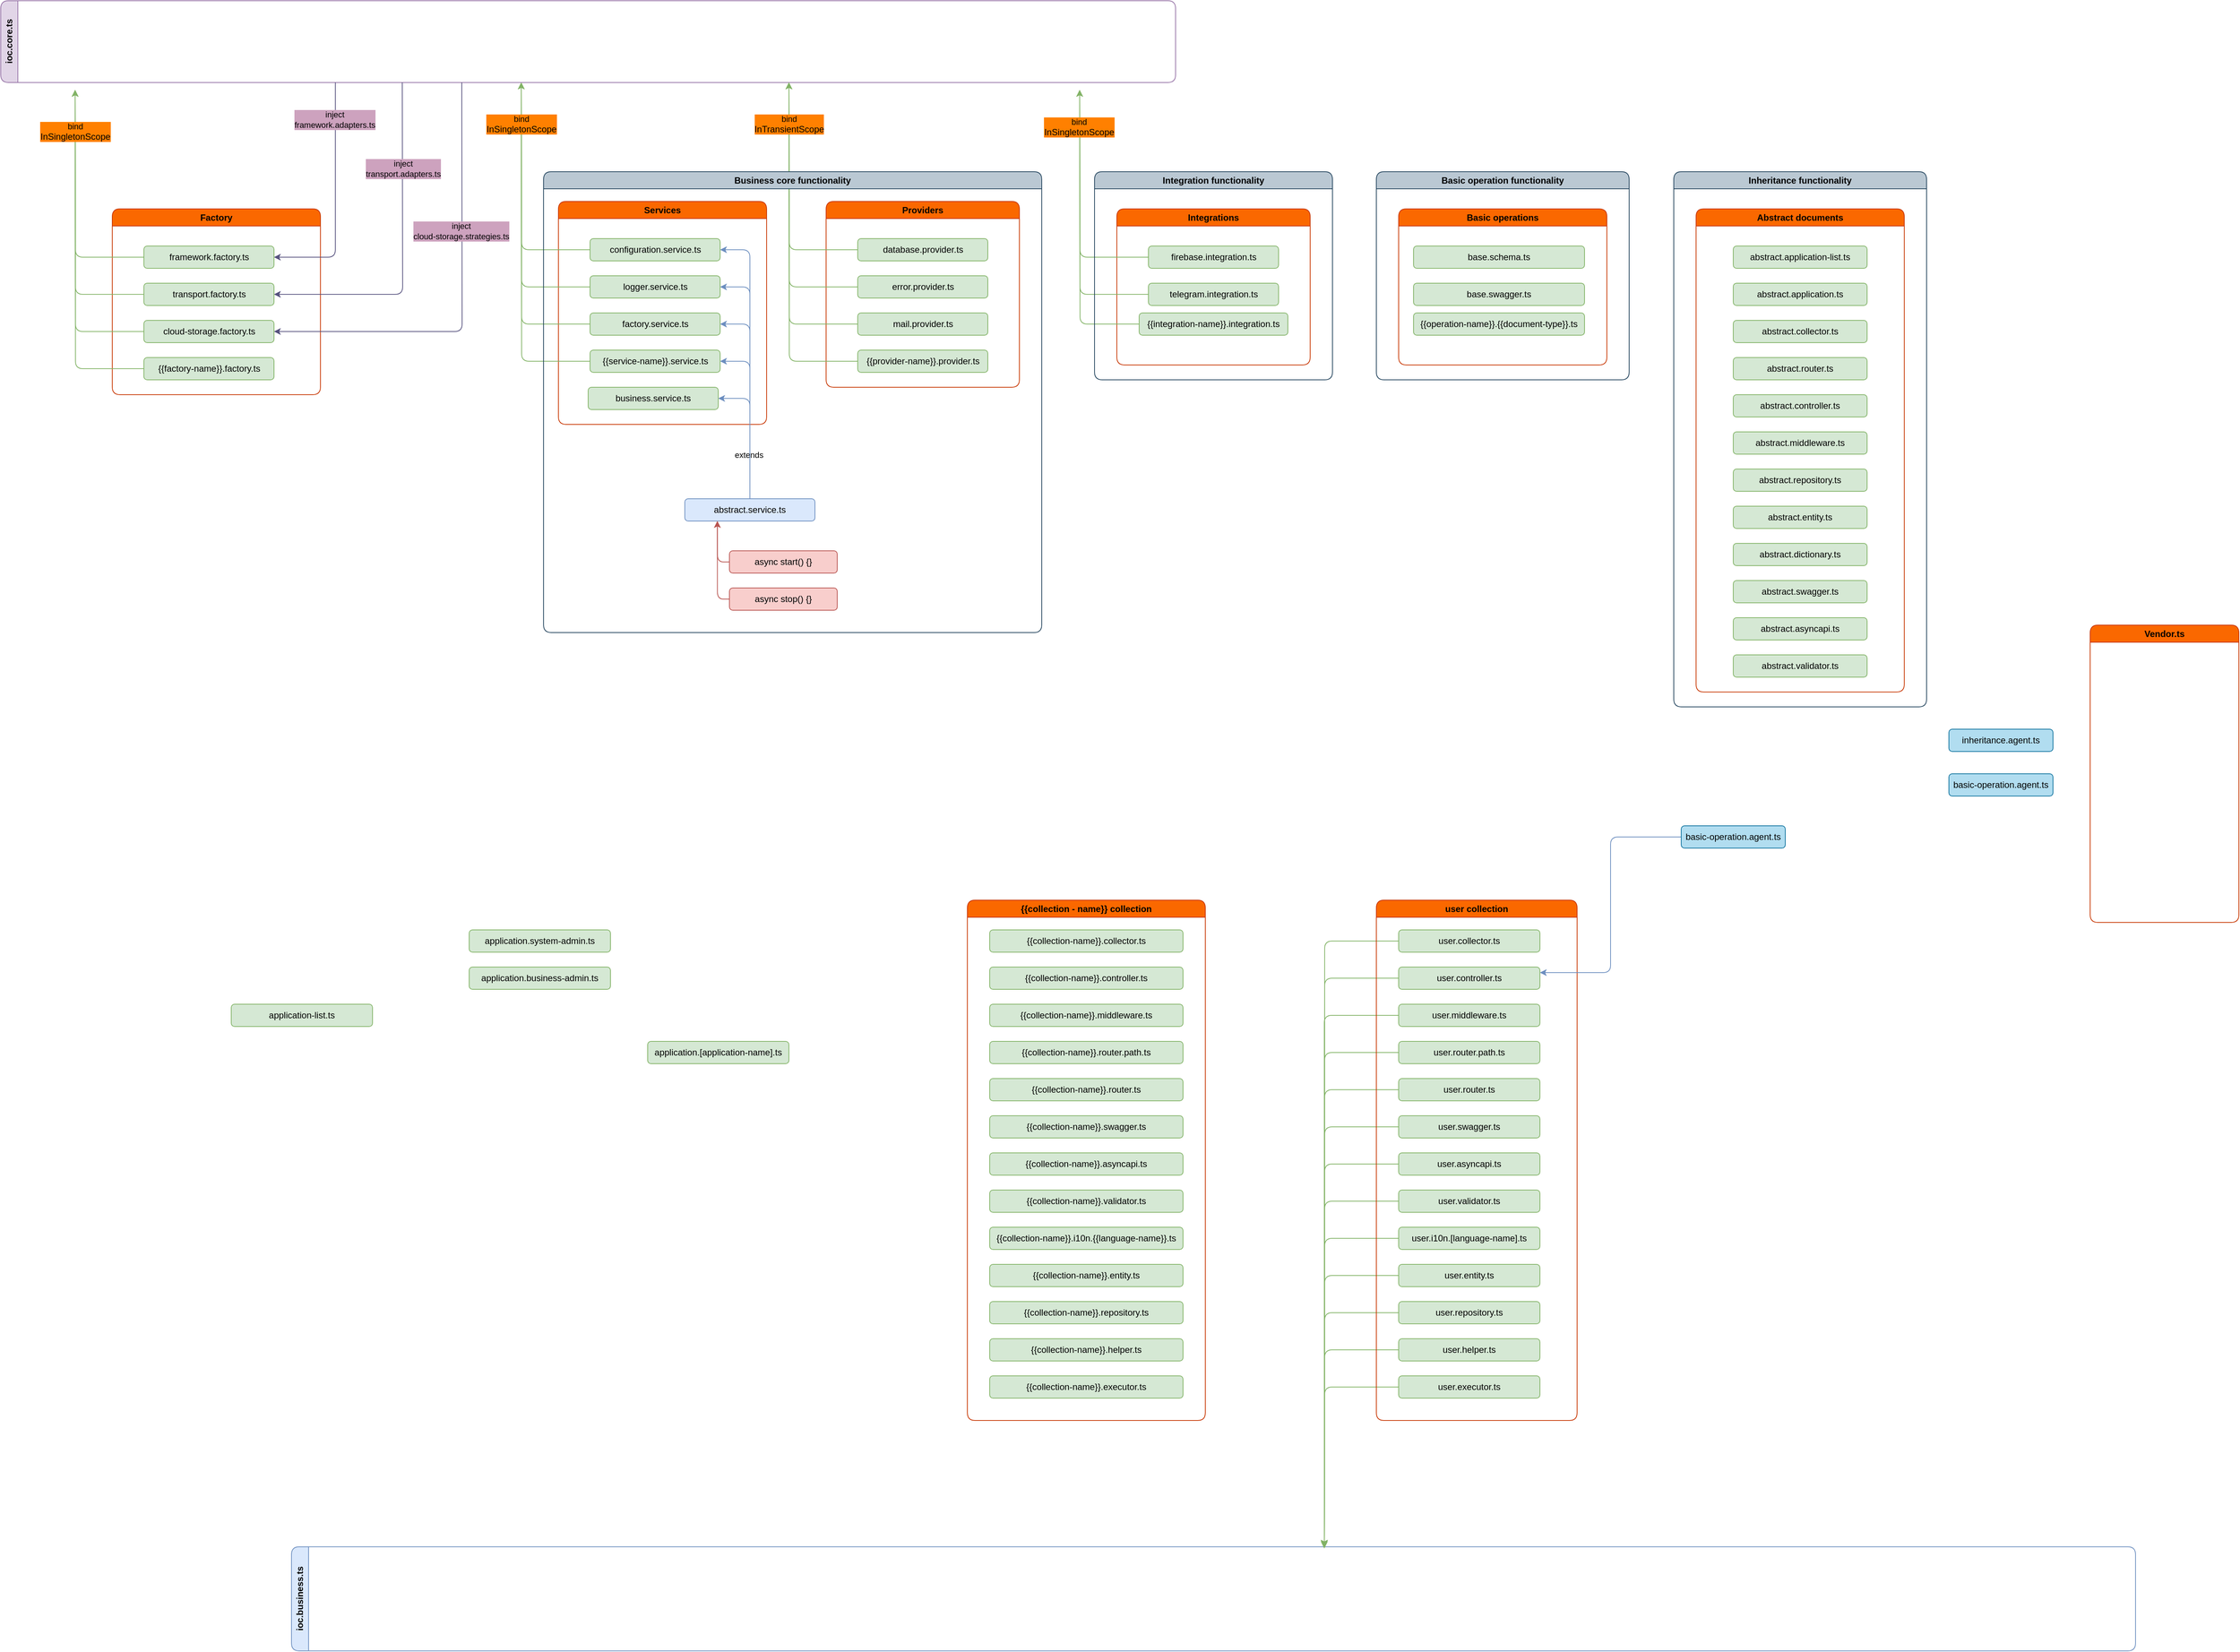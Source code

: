 <mxfile version="21.0.8" type="github">
  <diagram name="Страница 1" id="8kHske6-P818Sp0OKGlp">
    <mxGraphModel dx="2607" dy="1948" grid="1" gridSize="10" guides="1" tooltips="1" connect="1" arrows="1" fold="1" page="1" pageScale="1" pageWidth="827" pageHeight="1169" math="0" shadow="0">
      <root>
        <mxCell id="0" />
        <mxCell id="1" parent="0" />
        <mxCell id="Efi0UobxsxGmchOcxDqz-9" value="Services" style="swimlane;whiteSpace=wrap;html=1;fillColor=#fa6800;strokeColor=#C73500;fontColor=#000000;rounded=1;" parent="1" vertex="1">
          <mxGeometry x="250" y="60" width="280" height="300" as="geometry" />
        </mxCell>
        <mxCell id="Efi0UobxsxGmchOcxDqz-49" style="edgeStyle=orthogonalEdgeStyle;rounded=1;orthogonalLoop=1;jettySize=auto;html=1;fillColor=#d5e8d4;strokeColor=#82b366;" parent="Efi0UobxsxGmchOcxDqz-9" source="Efi0UobxsxGmchOcxDqz-10" edge="1">
          <mxGeometry relative="1" as="geometry">
            <mxPoint x="-50" y="-160" as="targetPoint" />
          </mxGeometry>
        </mxCell>
        <mxCell id="Efi0UobxsxGmchOcxDqz-10" value="logger.service.ts" style="rounded=1;whiteSpace=wrap;html=1;fillColor=#d5e8d4;strokeColor=#82b366;" parent="Efi0UobxsxGmchOcxDqz-9" vertex="1">
          <mxGeometry x="42.5" y="100" width="175" height="30" as="geometry" />
        </mxCell>
        <mxCell id="Efi0UobxsxGmchOcxDqz-45" style="edgeStyle=orthogonalEdgeStyle;rounded=1;orthogonalLoop=1;jettySize=auto;html=1;fillColor=#d5e8d4;strokeColor=#82b366;" parent="Efi0UobxsxGmchOcxDqz-9" source="Efi0UobxsxGmchOcxDqz-11" edge="1">
          <mxGeometry relative="1" as="geometry">
            <mxPoint x="-50" y="-160" as="targetPoint" />
          </mxGeometry>
        </mxCell>
        <mxCell id="Efi0UobxsxGmchOcxDqz-11" value="configuration.service.ts" style="rounded=1;whiteSpace=wrap;html=1;fillColor=#d5e8d4;strokeColor=#82b366;" parent="Efi0UobxsxGmchOcxDqz-9" vertex="1">
          <mxGeometry x="42.5" y="50" width="175" height="30" as="geometry" />
        </mxCell>
        <mxCell id="Efi0UobxsxGmchOcxDqz-50" style="edgeStyle=orthogonalEdgeStyle;rounded=1;orthogonalLoop=1;jettySize=auto;html=1;exitX=0;exitY=0.5;exitDx=0;exitDy=0;fillColor=#d5e8d4;strokeColor=#82b366;" parent="Efi0UobxsxGmchOcxDqz-9" source="Efi0UobxsxGmchOcxDqz-12" edge="1">
          <mxGeometry relative="1" as="geometry">
            <mxPoint x="-50" y="-160" as="targetPoint" />
          </mxGeometry>
        </mxCell>
        <mxCell id="Efi0UobxsxGmchOcxDqz-12" value="factory.service.ts" style="rounded=1;whiteSpace=wrap;html=1;fillColor=#d5e8d4;strokeColor=#82b366;" parent="Efi0UobxsxGmchOcxDqz-9" vertex="1">
          <mxGeometry x="42.5" y="150" width="175" height="30" as="geometry" />
        </mxCell>
        <mxCell id="Efi0UobxsxGmchOcxDqz-51" style="edgeStyle=orthogonalEdgeStyle;rounded=1;orthogonalLoop=1;jettySize=auto;html=1;fillColor=#d5e8d4;strokeColor=#82b366;" parent="Efi0UobxsxGmchOcxDqz-9" source="Efi0UobxsxGmchOcxDqz-13" edge="1">
          <mxGeometry relative="1" as="geometry">
            <mxPoint x="-50" y="-160" as="targetPoint" />
          </mxGeometry>
        </mxCell>
        <mxCell id="Efi0UobxsxGmchOcxDqz-52" value="&lt;span style=&quot;&quot;&gt;bind&lt;br style=&quot;border-color: var(--border-color); font-size: 12px;&quot;&gt;&lt;span style=&quot;font-size: 12px;&quot;&gt;InSingletonScope&lt;/span&gt;&lt;/span&gt;" style="edgeLabel;html=1;align=center;verticalAlign=middle;resizable=0;points=[];labelBackgroundColor=#FF8000;" parent="Efi0UobxsxGmchOcxDqz-51" vertex="1" connectable="0">
          <mxGeometry x="0.761" relative="1" as="geometry">
            <mxPoint as="offset" />
          </mxGeometry>
        </mxCell>
        <mxCell id="Efi0UobxsxGmchOcxDqz-13" value="{{service-name}}.service.ts" style="rounded=1;whiteSpace=wrap;html=1;fillColor=#d5e8d4;strokeColor=#82b366;" parent="Efi0UobxsxGmchOcxDqz-9" vertex="1">
          <mxGeometry x="42.5" y="200" width="175" height="30" as="geometry" />
        </mxCell>
        <mxCell id="Efi0UobxsxGmchOcxDqz-19" value="ioc.core.ts" style="swimlane;horizontal=0;whiteSpace=wrap;html=1;rounded=1;fillColor=#e1d5e7;strokeColor=#9673a6;" parent="1" vertex="1">
          <mxGeometry x="-500" y="-210" width="1580" height="110" as="geometry" />
        </mxCell>
        <mxCell id="Efi0UobxsxGmchOcxDqz-37" style="edgeStyle=orthogonalEdgeStyle;rounded=1;orthogonalLoop=1;jettySize=auto;html=1;entryX=1;entryY=0.5;entryDx=0;entryDy=0;fillColor=#dae8fc;strokeColor=#6c8ebf;" parent="1" source="Efi0UobxsxGmchOcxDqz-34" target="Efi0UobxsxGmchOcxDqz-10" edge="1">
          <mxGeometry relative="1" as="geometry" />
        </mxCell>
        <mxCell id="Efi0UobxsxGmchOcxDqz-38" style="edgeStyle=orthogonalEdgeStyle;rounded=1;orthogonalLoop=1;jettySize=auto;html=1;entryX=1;entryY=0.5;entryDx=0;entryDy=0;fillColor=#dae8fc;strokeColor=#6c8ebf;" parent="1" source="Efi0UobxsxGmchOcxDqz-34" target="Efi0UobxsxGmchOcxDqz-12" edge="1">
          <mxGeometry relative="1" as="geometry" />
        </mxCell>
        <mxCell id="Efi0UobxsxGmchOcxDqz-39" style="edgeStyle=orthogonalEdgeStyle;rounded=1;orthogonalLoop=1;jettySize=auto;html=1;entryX=1;entryY=0.5;entryDx=0;entryDy=0;fillColor=#dae8fc;strokeColor=#6c8ebf;" parent="1" source="Efi0UobxsxGmchOcxDqz-34" target="Efi0UobxsxGmchOcxDqz-13" edge="1">
          <mxGeometry relative="1" as="geometry" />
        </mxCell>
        <mxCell id="Efi0UobxsxGmchOcxDqz-35" style="edgeStyle=orthogonalEdgeStyle;rounded=1;orthogonalLoop=1;jettySize=auto;html=1;exitX=1;exitY=0.5;exitDx=0;exitDy=0;entryX=0.5;entryY=0;entryDx=0;entryDy=0;fillColor=#dae8fc;strokeColor=#6c8ebf;startArrow=classic;startFill=1;endArrow=none;endFill=0;" parent="1" source="Efi0UobxsxGmchOcxDqz-11" target="Efi0UobxsxGmchOcxDqz-34" edge="1">
          <mxGeometry relative="1" as="geometry" />
        </mxCell>
        <mxCell id="Efi0UobxsxGmchOcxDqz-36" value="extends" style="edgeLabel;html=1;align=center;verticalAlign=middle;resizable=0;points=[];" parent="Efi0UobxsxGmchOcxDqz-35" vertex="1" connectable="0">
          <mxGeometry x="0.685" y="-2" relative="1" as="geometry">
            <mxPoint as="offset" />
          </mxGeometry>
        </mxCell>
        <mxCell id="Efi0UobxsxGmchOcxDqz-53" value="Providers" style="swimlane;whiteSpace=wrap;html=1;fillColor=#fa6800;strokeColor=#C73500;fontColor=#000000;rounded=1;" parent="1" vertex="1">
          <mxGeometry x="610" y="60" width="260" height="250" as="geometry" />
        </mxCell>
        <mxCell id="Efi0UobxsxGmchOcxDqz-54" style="edgeStyle=orthogonalEdgeStyle;rounded=1;orthogonalLoop=1;jettySize=auto;html=1;fillColor=#d5e8d4;strokeColor=#82b366;" parent="Efi0UobxsxGmchOcxDqz-53" source="Efi0UobxsxGmchOcxDqz-55" edge="1">
          <mxGeometry relative="1" as="geometry">
            <mxPoint x="-50" y="-160" as="targetPoint" />
          </mxGeometry>
        </mxCell>
        <mxCell id="Efi0UobxsxGmchOcxDqz-55" value="error.provider.ts" style="rounded=1;whiteSpace=wrap;html=1;fillColor=#d5e8d4;strokeColor=#82b366;" parent="Efi0UobxsxGmchOcxDqz-53" vertex="1">
          <mxGeometry x="42.5" y="100" width="175" height="30" as="geometry" />
        </mxCell>
        <mxCell id="Efi0UobxsxGmchOcxDqz-56" style="edgeStyle=orthogonalEdgeStyle;rounded=1;orthogonalLoop=1;jettySize=auto;html=1;fillColor=#d5e8d4;strokeColor=#82b366;" parent="Efi0UobxsxGmchOcxDqz-53" source="Efi0UobxsxGmchOcxDqz-57" edge="1">
          <mxGeometry relative="1" as="geometry">
            <mxPoint x="-50" y="-160" as="targetPoint" />
          </mxGeometry>
        </mxCell>
        <mxCell id="Efi0UobxsxGmchOcxDqz-57" value="database.provider.ts" style="rounded=1;whiteSpace=wrap;html=1;fillColor=#d5e8d4;strokeColor=#82b366;" parent="Efi0UobxsxGmchOcxDqz-53" vertex="1">
          <mxGeometry x="42.5" y="50" width="175" height="30" as="geometry" />
        </mxCell>
        <mxCell id="Efi0UobxsxGmchOcxDqz-58" style="edgeStyle=orthogonalEdgeStyle;rounded=1;orthogonalLoop=1;jettySize=auto;html=1;exitX=0;exitY=0.5;exitDx=0;exitDy=0;fillColor=#d5e8d4;strokeColor=#82b366;" parent="Efi0UobxsxGmchOcxDqz-53" source="Efi0UobxsxGmchOcxDqz-59" edge="1">
          <mxGeometry relative="1" as="geometry">
            <mxPoint x="-50" y="-160" as="targetPoint" />
          </mxGeometry>
        </mxCell>
        <mxCell id="Efi0UobxsxGmchOcxDqz-59" value="mail.provider.ts" style="rounded=1;whiteSpace=wrap;html=1;fillColor=#d5e8d4;strokeColor=#82b366;" parent="Efi0UobxsxGmchOcxDqz-53" vertex="1">
          <mxGeometry x="42.5" y="150" width="175" height="30" as="geometry" />
        </mxCell>
        <mxCell id="Efi0UobxsxGmchOcxDqz-60" style="edgeStyle=orthogonalEdgeStyle;rounded=1;orthogonalLoop=1;jettySize=auto;html=1;fillColor=#d5e8d4;strokeColor=#82b366;" parent="Efi0UobxsxGmchOcxDqz-53" source="Efi0UobxsxGmchOcxDqz-62" edge="1">
          <mxGeometry relative="1" as="geometry">
            <mxPoint x="-50" y="-160" as="targetPoint" />
          </mxGeometry>
        </mxCell>
        <mxCell id="Efi0UobxsxGmchOcxDqz-61" value="&lt;span style=&quot;&quot;&gt;bind&lt;br style=&quot;border-color: var(--border-color); font-size: 12px;&quot;&gt;&lt;span style=&quot;font-size: 12px;&quot;&gt;InTransientScope&lt;/span&gt;&lt;/span&gt;" style="edgeLabel;html=1;align=center;verticalAlign=middle;resizable=0;points=[];labelBackgroundColor=#FF8000;" parent="Efi0UobxsxGmchOcxDqz-60" vertex="1" connectable="0">
          <mxGeometry x="0.761" relative="1" as="geometry">
            <mxPoint as="offset" />
          </mxGeometry>
        </mxCell>
        <mxCell id="Efi0UobxsxGmchOcxDqz-62" value="{{provider-name}}.provider.ts" style="rounded=1;whiteSpace=wrap;html=1;fillColor=#d5e8d4;strokeColor=#82b366;" parent="Efi0UobxsxGmchOcxDqz-53" vertex="1">
          <mxGeometry x="42.5" y="200" width="175" height="30" as="geometry" />
        </mxCell>
        <mxCell id="Efi0UobxsxGmchOcxDqz-64" value="Business core functionality" style="swimlane;whiteSpace=wrap;html=1;rounded=1;fillColor=#bac8d3;strokeColor=#23445d;" parent="1" vertex="1">
          <mxGeometry x="230" y="20" width="670" height="620" as="geometry" />
        </mxCell>
        <mxCell id="Cz07ttPGpkH40PUVAg1Z-3" style="edgeStyle=orthogonalEdgeStyle;rounded=1;orthogonalLoop=1;jettySize=auto;html=1;entryX=1;entryY=0.5;entryDx=0;entryDy=0;fillColor=#dae8fc;strokeColor=#6c8ebf;" edge="1" parent="Efi0UobxsxGmchOcxDqz-64" source="Efi0UobxsxGmchOcxDqz-34" target="Cz07ttPGpkH40PUVAg1Z-2">
          <mxGeometry relative="1" as="geometry" />
        </mxCell>
        <mxCell id="Efi0UobxsxGmchOcxDqz-34" value="abstract.service.ts" style="rounded=1;whiteSpace=wrap;html=1;fillColor=#dae8fc;strokeColor=#6c8ebf;" parent="Efi0UobxsxGmchOcxDqz-64" vertex="1">
          <mxGeometry x="190" y="440" width="175" height="30" as="geometry" />
        </mxCell>
        <mxCell id="Efi0UobxsxGmchOcxDqz-42" style="edgeStyle=orthogonalEdgeStyle;rounded=1;orthogonalLoop=1;jettySize=auto;html=1;exitX=0;exitY=0.5;exitDx=0;exitDy=0;entryX=0.25;entryY=1;entryDx=0;entryDy=0;fillColor=#f8cecc;strokeColor=#b85450;" parent="Efi0UobxsxGmchOcxDqz-64" source="Efi0UobxsxGmchOcxDqz-40" target="Efi0UobxsxGmchOcxDqz-34" edge="1">
          <mxGeometry relative="1" as="geometry">
            <Array as="points">
              <mxPoint x="234" y="525" />
            </Array>
          </mxGeometry>
        </mxCell>
        <mxCell id="Efi0UobxsxGmchOcxDqz-40" value="async start() {}" style="rounded=1;whiteSpace=wrap;html=1;fillColor=#f8cecc;strokeColor=#b85450;" parent="Efi0UobxsxGmchOcxDqz-64" vertex="1">
          <mxGeometry x="250" y="510" width="145" height="30" as="geometry" />
        </mxCell>
        <mxCell id="Efi0UobxsxGmchOcxDqz-43" value="async stop() {}" style="rounded=1;whiteSpace=wrap;html=1;fillColor=#f8cecc;strokeColor=#b85450;" parent="Efi0UobxsxGmchOcxDqz-64" vertex="1">
          <mxGeometry x="250" y="560" width="145" height="30" as="geometry" />
        </mxCell>
        <mxCell id="Efi0UobxsxGmchOcxDqz-44" style="edgeStyle=orthogonalEdgeStyle;rounded=1;orthogonalLoop=1;jettySize=auto;html=1;exitX=0;exitY=0.5;exitDx=0;exitDy=0;entryX=0.25;entryY=1;entryDx=0;entryDy=0;fillColor=#f8cecc;strokeColor=#b85450;" parent="Efi0UobxsxGmchOcxDqz-64" target="Efi0UobxsxGmchOcxDqz-34" edge="1">
          <mxGeometry relative="1" as="geometry">
            <mxPoint x="250" y="575" as="sourcePoint" />
            <mxPoint x="234" y="520" as="targetPoint" />
            <Array as="points">
              <mxPoint x="234" y="575" />
            </Array>
          </mxGeometry>
        </mxCell>
        <mxCell id="Cz07ttPGpkH40PUVAg1Z-2" value="business.service.ts" style="rounded=1;whiteSpace=wrap;html=1;fillColor=#d5e8d4;strokeColor=#82b366;" vertex="1" parent="Efi0UobxsxGmchOcxDqz-64">
          <mxGeometry x="60" y="290" width="175" height="30" as="geometry" />
        </mxCell>
        <mxCell id="Efi0UobxsxGmchOcxDqz-65" value="Integrations" style="swimlane;whiteSpace=wrap;html=1;fillColor=#fa6800;strokeColor=#C73500;fontColor=#000000;rounded=1;" parent="1" vertex="1">
          <mxGeometry x="1001" y="70" width="260" height="210" as="geometry" />
        </mxCell>
        <mxCell id="Efi0UobxsxGmchOcxDqz-66" style="edgeStyle=orthogonalEdgeStyle;rounded=1;orthogonalLoop=1;jettySize=auto;html=1;fillColor=#d5e8d4;strokeColor=#82b366;" parent="Efi0UobxsxGmchOcxDqz-65" source="Efi0UobxsxGmchOcxDqz-67" edge="1">
          <mxGeometry relative="1" as="geometry">
            <mxPoint x="-50" y="-160" as="targetPoint" />
          </mxGeometry>
        </mxCell>
        <mxCell id="Efi0UobxsxGmchOcxDqz-67" value="telegram.integration.ts" style="rounded=1;whiteSpace=wrap;html=1;fillColor=#d5e8d4;strokeColor=#82b366;" parent="Efi0UobxsxGmchOcxDqz-65" vertex="1">
          <mxGeometry x="42.5" y="100" width="175" height="30" as="geometry" />
        </mxCell>
        <mxCell id="Efi0UobxsxGmchOcxDqz-68" style="edgeStyle=orthogonalEdgeStyle;rounded=1;orthogonalLoop=1;jettySize=auto;html=1;fillColor=#d5e8d4;strokeColor=#82b366;" parent="Efi0UobxsxGmchOcxDqz-65" source="Efi0UobxsxGmchOcxDqz-69" edge="1">
          <mxGeometry relative="1" as="geometry">
            <mxPoint x="-50" y="-160" as="targetPoint" />
          </mxGeometry>
        </mxCell>
        <mxCell id="Efi0UobxsxGmchOcxDqz-69" value="firebase.integration.ts" style="rounded=1;whiteSpace=wrap;html=1;fillColor=#d5e8d4;strokeColor=#82b366;" parent="Efi0UobxsxGmchOcxDqz-65" vertex="1">
          <mxGeometry x="42.5" y="50" width="175" height="30" as="geometry" />
        </mxCell>
        <mxCell id="Efi0UobxsxGmchOcxDqz-70" style="edgeStyle=orthogonalEdgeStyle;rounded=1;orthogonalLoop=1;jettySize=auto;html=1;exitX=0;exitY=0.5;exitDx=0;exitDy=0;fillColor=#d5e8d4;strokeColor=#82b366;" parent="Efi0UobxsxGmchOcxDqz-65" source="Efi0UobxsxGmchOcxDqz-71" edge="1">
          <mxGeometry relative="1" as="geometry">
            <mxPoint x="-50" y="-160" as="targetPoint" />
          </mxGeometry>
        </mxCell>
        <mxCell id="Efi0UobxsxGmchOcxDqz-76" value="bind&lt;br style=&quot;border-color: var(--border-color); font-size: 12px;&quot;&gt;&lt;span style=&quot;border-color: var(--border-color); font-size: 12px;&quot;&gt;InSingletonScope&lt;/span&gt;" style="edgeLabel;html=1;align=center;verticalAlign=middle;resizable=0;points=[];labelBackgroundColor=#FF8000;" parent="Efi0UobxsxGmchOcxDqz-70" vertex="1" connectable="0">
          <mxGeometry x="0.737" y="1" relative="1" as="geometry">
            <mxPoint y="-2" as="offset" />
          </mxGeometry>
        </mxCell>
        <mxCell id="Efi0UobxsxGmchOcxDqz-75" value="Integration functionality" style="swimlane;whiteSpace=wrap;html=1;rounded=1;fillColor=#bac8d3;strokeColor=#23445d;" parent="1" vertex="1">
          <mxGeometry x="971" y="20" width="320" height="280" as="geometry" />
        </mxCell>
        <mxCell id="Efi0UobxsxGmchOcxDqz-71" value="{{integration-name}}.integration.ts" style="rounded=1;whiteSpace=wrap;html=1;fillColor=#d5e8d4;strokeColor=#82b366;" parent="Efi0UobxsxGmchOcxDqz-75" vertex="1">
          <mxGeometry x="60" y="190" width="200" height="30" as="geometry" />
        </mxCell>
        <mxCell id="Efi0UobxsxGmchOcxDqz-86" value="Basic operations" style="swimlane;whiteSpace=wrap;html=1;fillColor=#fa6800;strokeColor=#C73500;fontColor=#000000;rounded=1;" parent="1" vertex="1">
          <mxGeometry x="1380" y="70" width="280" height="210" as="geometry" />
        </mxCell>
        <mxCell id="Efi0UobxsxGmchOcxDqz-93" value="Basic operation functionality" style="swimlane;whiteSpace=wrap;html=1;rounded=1;fillColor=#bac8d3;strokeColor=#23445d;" parent="1" vertex="1">
          <mxGeometry x="1350" y="20" width="340" height="280" as="geometry" />
        </mxCell>
        <mxCell id="Efi0UobxsxGmchOcxDqz-94" value="{{operation-name}}.{{document-type}}.ts" style="rounded=1;whiteSpace=wrap;html=1;fillColor=#d5e8d4;strokeColor=#82b366;" parent="Efi0UobxsxGmchOcxDqz-93" vertex="1">
          <mxGeometry x="50" y="190" width="230" height="30" as="geometry" />
        </mxCell>
        <mxCell id="Efi0UobxsxGmchOcxDqz-88" value="base.swagger.ts" style="rounded=1;whiteSpace=wrap;html=1;fillColor=#d5e8d4;strokeColor=#82b366;" parent="Efi0UobxsxGmchOcxDqz-93" vertex="1">
          <mxGeometry x="50" y="150" width="230" height="30" as="geometry" />
        </mxCell>
        <mxCell id="Efi0UobxsxGmchOcxDqz-90" value="base.schema.ts" style="rounded=1;whiteSpace=wrap;html=1;fillColor=#d5e8d4;strokeColor=#82b366;" parent="Efi0UobxsxGmchOcxDqz-93" vertex="1">
          <mxGeometry x="50" y="100" width="230" height="30" as="geometry" />
        </mxCell>
        <mxCell id="Efi0UobxsxGmchOcxDqz-95" value="Inheritance functionality" style="swimlane;whiteSpace=wrap;html=1;rounded=1;fillColor=#bac8d3;strokeColor=#23445d;" parent="1" vertex="1">
          <mxGeometry x="1750" y="20" width="340" height="720" as="geometry" />
        </mxCell>
        <mxCell id="Efi0UobxsxGmchOcxDqz-99" value="Abstract documents" style="swimlane;whiteSpace=wrap;html=1;fillColor=#fa6800;strokeColor=#C73500;fontColor=#000000;rounded=1;" parent="Efi0UobxsxGmchOcxDqz-95" vertex="1">
          <mxGeometry x="30" y="50" width="280" height="650" as="geometry" />
        </mxCell>
        <mxCell id="Efi0UobxsxGmchOcxDqz-98" value="abstract.application-list.ts" style="rounded=1;whiteSpace=wrap;html=1;fillColor=#d5e8d4;strokeColor=#82b366;" parent="Efi0UobxsxGmchOcxDqz-99" vertex="1">
          <mxGeometry x="50" y="50" width="180" height="30" as="geometry" />
        </mxCell>
        <mxCell id="Efi0UobxsxGmchOcxDqz-100" value="abstract.application.ts" style="rounded=1;whiteSpace=wrap;html=1;fillColor=#d5e8d4;strokeColor=#82b366;" parent="Efi0UobxsxGmchOcxDqz-99" vertex="1">
          <mxGeometry x="50" y="100" width="180" height="30" as="geometry" />
        </mxCell>
        <mxCell id="Efi0UobxsxGmchOcxDqz-101" value="abstract.collector.ts" style="rounded=1;whiteSpace=wrap;html=1;fillColor=#d5e8d4;strokeColor=#82b366;" parent="Efi0UobxsxGmchOcxDqz-99" vertex="1">
          <mxGeometry x="50" y="150" width="180" height="30" as="geometry" />
        </mxCell>
        <mxCell id="Efi0UobxsxGmchOcxDqz-102" value="abstract.router.ts" style="rounded=1;whiteSpace=wrap;html=1;fillColor=#d5e8d4;strokeColor=#82b366;" parent="Efi0UobxsxGmchOcxDqz-99" vertex="1">
          <mxGeometry x="50" y="200" width="180" height="30" as="geometry" />
        </mxCell>
        <mxCell id="Efi0UobxsxGmchOcxDqz-103" value="abstract.controller.ts" style="rounded=1;whiteSpace=wrap;html=1;fillColor=#d5e8d4;strokeColor=#82b366;" parent="Efi0UobxsxGmchOcxDqz-99" vertex="1">
          <mxGeometry x="50" y="250" width="180" height="30" as="geometry" />
        </mxCell>
        <mxCell id="Efi0UobxsxGmchOcxDqz-104" value="abstract.middleware.ts" style="rounded=1;whiteSpace=wrap;html=1;fillColor=#d5e8d4;strokeColor=#82b366;" parent="Efi0UobxsxGmchOcxDqz-99" vertex="1">
          <mxGeometry x="50" y="300" width="180" height="30" as="geometry" />
        </mxCell>
        <mxCell id="Efi0UobxsxGmchOcxDqz-105" value="abstract.repository.ts" style="rounded=1;whiteSpace=wrap;html=1;fillColor=#d5e8d4;strokeColor=#82b366;" parent="Efi0UobxsxGmchOcxDqz-99" vertex="1">
          <mxGeometry x="50" y="350" width="180" height="30" as="geometry" />
        </mxCell>
        <mxCell id="Efi0UobxsxGmchOcxDqz-106" value="abstract.entity.ts" style="rounded=1;whiteSpace=wrap;html=1;fillColor=#d5e8d4;strokeColor=#82b366;" parent="Efi0UobxsxGmchOcxDqz-99" vertex="1">
          <mxGeometry x="50" y="400" width="180" height="30" as="geometry" />
        </mxCell>
        <mxCell id="Efi0UobxsxGmchOcxDqz-107" value="abstract.dictionary.ts" style="rounded=1;whiteSpace=wrap;html=1;fillColor=#d5e8d4;strokeColor=#82b366;" parent="1" vertex="1">
          <mxGeometry x="1830" y="520" width="180" height="30" as="geometry" />
        </mxCell>
        <mxCell id="Efi0UobxsxGmchOcxDqz-108" value="abstract.swagger.ts" style="rounded=1;whiteSpace=wrap;html=1;fillColor=#d5e8d4;strokeColor=#82b366;" parent="1" vertex="1">
          <mxGeometry x="1830" y="570" width="180" height="30" as="geometry" />
        </mxCell>
        <mxCell id="Efi0UobxsxGmchOcxDqz-109" value="abstract.asyncapi.ts" style="rounded=1;whiteSpace=wrap;html=1;fillColor=#d5e8d4;strokeColor=#82b366;" parent="1" vertex="1">
          <mxGeometry x="1830" y="620" width="180" height="30" as="geometry" />
        </mxCell>
        <mxCell id="Efi0UobxsxGmchOcxDqz-110" value="abstract.validator.ts" style="rounded=1;whiteSpace=wrap;html=1;fillColor=#d5e8d4;strokeColor=#82b366;" parent="1" vertex="1">
          <mxGeometry x="1830" y="670" width="180" height="30" as="geometry" />
        </mxCell>
        <mxCell id="Efi0UobxsxGmchOcxDqz-111" value="inheritance.agent.ts" style="rounded=1;whiteSpace=wrap;html=1;fillColor=#b1ddf0;strokeColor=#10739e;" parent="1" vertex="1">
          <mxGeometry x="2120" y="770" width="140" height="30" as="geometry" />
        </mxCell>
        <mxCell id="Efi0UobxsxGmchOcxDqz-112" value="basic-operation.agent.ts" style="rounded=1;whiteSpace=wrap;html=1;fillColor=#b1ddf0;strokeColor=#10739e;" parent="1" vertex="1">
          <mxGeometry x="2120" y="830" width="140" height="30" as="geometry" />
        </mxCell>
        <mxCell id="Efi0UobxsxGmchOcxDqz-114" value="Vendor.ts" style="swimlane;whiteSpace=wrap;html=1;rounded=1;fillColor=#fa6800;fontColor=#000000;strokeColor=#C73500;" parent="1" vertex="1">
          <mxGeometry x="2310" y="630" width="200" height="400" as="geometry" />
        </mxCell>
        <mxCell id="Efi0UobxsxGmchOcxDqz-115" value="Factory" style="swimlane;whiteSpace=wrap;html=1;fillColor=#fa6800;strokeColor=#C73500;fontColor=#000000;rounded=1;" parent="1" vertex="1">
          <mxGeometry x="-350" y="70" width="280" height="250" as="geometry" />
        </mxCell>
        <mxCell id="Efi0UobxsxGmchOcxDqz-116" style="edgeStyle=orthogonalEdgeStyle;rounded=1;orthogonalLoop=1;jettySize=auto;html=1;fillColor=#d5e8d4;strokeColor=#82b366;" parent="Efi0UobxsxGmchOcxDqz-115" source="Efi0UobxsxGmchOcxDqz-117" edge="1">
          <mxGeometry relative="1" as="geometry">
            <mxPoint x="-50" y="-160" as="targetPoint" />
          </mxGeometry>
        </mxCell>
        <mxCell id="Efi0UobxsxGmchOcxDqz-128" style="edgeStyle=orthogonalEdgeStyle;rounded=1;orthogonalLoop=1;jettySize=auto;html=1;startArrow=classic;startFill=1;endArrow=none;endFill=0;fillColor=#d0cee2;strokeColor=#56517e;" parent="Efi0UobxsxGmchOcxDqz-115" source="Efi0UobxsxGmchOcxDqz-117" edge="1">
          <mxGeometry relative="1" as="geometry">
            <mxPoint x="390" y="-170" as="targetPoint" />
          </mxGeometry>
        </mxCell>
        <mxCell id="Efi0UobxsxGmchOcxDqz-131" value="inject&lt;br&gt;transport.adapters.ts" style="edgeLabel;html=1;align=center;verticalAlign=middle;resizable=0;points=[];labelBackgroundColor=#CDA2BE;" parent="Efi0UobxsxGmchOcxDqz-128" vertex="1" connectable="0">
          <mxGeometry x="0.493" y="-1" relative="1" as="geometry">
            <mxPoint as="offset" />
          </mxGeometry>
        </mxCell>
        <mxCell id="Efi0UobxsxGmchOcxDqz-117" value="transport.factory.ts" style="rounded=1;whiteSpace=wrap;html=1;fillColor=#d5e8d4;strokeColor=#82b366;" parent="Efi0UobxsxGmchOcxDqz-115" vertex="1">
          <mxGeometry x="42.5" y="100" width="175" height="30" as="geometry" />
        </mxCell>
        <mxCell id="Efi0UobxsxGmchOcxDqz-118" style="edgeStyle=orthogonalEdgeStyle;rounded=1;orthogonalLoop=1;jettySize=auto;html=1;fillColor=#d5e8d4;strokeColor=#82b366;" parent="Efi0UobxsxGmchOcxDqz-115" source="Efi0UobxsxGmchOcxDqz-119" edge="1">
          <mxGeometry relative="1" as="geometry">
            <mxPoint x="-50" y="-160" as="targetPoint" />
          </mxGeometry>
        </mxCell>
        <mxCell id="Efi0UobxsxGmchOcxDqz-125" style="edgeStyle=orthogonalEdgeStyle;rounded=1;orthogonalLoop=1;jettySize=auto;html=1;strokeColor=#56517e;startArrow=classic;startFill=1;endArrow=none;endFill=0;fillColor=#d0cee2;" parent="Efi0UobxsxGmchOcxDqz-115" source="Efi0UobxsxGmchOcxDqz-119" edge="1">
          <mxGeometry relative="1" as="geometry">
            <mxPoint x="300" y="-170" as="targetPoint" />
            <Array as="points">
              <mxPoint x="300" y="65" />
              <mxPoint x="300" y="-170" />
            </Array>
          </mxGeometry>
        </mxCell>
        <mxCell id="Efi0UobxsxGmchOcxDqz-127" value="inject&lt;br&gt;framework.adapters.ts" style="edgeLabel;html=1;align=center;verticalAlign=middle;resizable=0;points=[];labelBackgroundColor=#CDA2BE;" parent="Efi0UobxsxGmchOcxDqz-125" vertex="1" connectable="0">
          <mxGeometry x="0.686" y="1" relative="1" as="geometry">
            <mxPoint as="offset" />
          </mxGeometry>
        </mxCell>
        <mxCell id="Efi0UobxsxGmchOcxDqz-119" value="framework.factory.ts" style="rounded=1;whiteSpace=wrap;html=1;fillColor=#d5e8d4;strokeColor=#82b366;" parent="Efi0UobxsxGmchOcxDqz-115" vertex="1">
          <mxGeometry x="42.5" y="50" width="175" height="30" as="geometry" />
        </mxCell>
        <mxCell id="Efi0UobxsxGmchOcxDqz-120" style="edgeStyle=orthogonalEdgeStyle;rounded=1;orthogonalLoop=1;jettySize=auto;html=1;exitX=0;exitY=0.5;exitDx=0;exitDy=0;fillColor=#d5e8d4;strokeColor=#82b366;" parent="Efi0UobxsxGmchOcxDqz-115" source="Efi0UobxsxGmchOcxDqz-121" edge="1">
          <mxGeometry relative="1" as="geometry">
            <mxPoint x="-50" y="-160" as="targetPoint" />
          </mxGeometry>
        </mxCell>
        <mxCell id="Efi0UobxsxGmchOcxDqz-132" style="edgeStyle=orthogonalEdgeStyle;rounded=1;orthogonalLoop=1;jettySize=auto;html=1;endArrow=none;endFill=0;startArrow=classic;startFill=1;fillColor=#d0cee2;strokeColor=#56517e;" parent="Efi0UobxsxGmchOcxDqz-115" source="Efi0UobxsxGmchOcxDqz-121" edge="1">
          <mxGeometry relative="1" as="geometry">
            <mxPoint x="470" y="-170" as="targetPoint" />
          </mxGeometry>
        </mxCell>
        <mxCell id="Efi0UobxsxGmchOcxDqz-133" value="inject&lt;br&gt;cloud-storage.strategies.ts" style="edgeLabel;html=1;align=center;verticalAlign=middle;resizable=0;points=[];labelBackgroundColor=#CDA2BE;" parent="Efi0UobxsxGmchOcxDqz-132" vertex="1" connectable="0">
          <mxGeometry x="0.322" y="2" relative="1" as="geometry">
            <mxPoint as="offset" />
          </mxGeometry>
        </mxCell>
        <mxCell id="Efi0UobxsxGmchOcxDqz-121" value="cloud-storage.factory.ts" style="rounded=1;whiteSpace=wrap;html=1;fillColor=#d5e8d4;strokeColor=#82b366;" parent="Efi0UobxsxGmchOcxDqz-115" vertex="1">
          <mxGeometry x="42.5" y="150" width="175" height="30" as="geometry" />
        </mxCell>
        <mxCell id="Efi0UobxsxGmchOcxDqz-122" style="edgeStyle=orthogonalEdgeStyle;rounded=1;orthogonalLoop=1;jettySize=auto;html=1;fillColor=#d5e8d4;strokeColor=#82b366;" parent="Efi0UobxsxGmchOcxDqz-115" source="Efi0UobxsxGmchOcxDqz-124" edge="1">
          <mxGeometry relative="1" as="geometry">
            <mxPoint x="-50" y="-160" as="targetPoint" />
          </mxGeometry>
        </mxCell>
        <mxCell id="Efi0UobxsxGmchOcxDqz-123" value="&lt;span style=&quot;&quot;&gt;bind&lt;br style=&quot;border-color: var(--border-color); font-size: 12px;&quot;&gt;&lt;span style=&quot;font-size: 12px;&quot;&gt;InSingletonScope&lt;/span&gt;&lt;/span&gt;" style="edgeLabel;html=1;align=center;verticalAlign=middle;resizable=0;points=[];labelBackgroundColor=#FF8000;" parent="Efi0UobxsxGmchOcxDqz-122" vertex="1" connectable="0">
          <mxGeometry x="0.761" relative="1" as="geometry">
            <mxPoint as="offset" />
          </mxGeometry>
        </mxCell>
        <mxCell id="Efi0UobxsxGmchOcxDqz-124" value="{{factory-name}}.factory.ts" style="rounded=1;whiteSpace=wrap;html=1;fillColor=#d5e8d4;strokeColor=#82b366;" parent="Efi0UobxsxGmchOcxDqz-115" vertex="1">
          <mxGeometry x="42.5" y="200" width="175" height="30" as="geometry" />
        </mxCell>
        <mxCell id="Cz07ttPGpkH40PUVAg1Z-4" value="ioc.business.ts" style="swimlane;horizontal=0;whiteSpace=wrap;html=1;fillColor=#dae8fc;strokeColor=#6c8ebf;rounded=1;" vertex="1" parent="1">
          <mxGeometry x="-109" y="1870" width="2480" height="140" as="geometry" />
        </mxCell>
        <mxCell id="Cz07ttPGpkH40PUVAg1Z-5" value="application-list.ts" style="rounded=1;whiteSpace=wrap;html=1;fillColor=#d5e8d4;strokeColor=#82b366;" vertex="1" parent="1">
          <mxGeometry x="-190" y="1140" width="190" height="30" as="geometry" />
        </mxCell>
        <mxCell id="Cz07ttPGpkH40PUVAg1Z-6" value="application.system-admin.ts" style="rounded=1;whiteSpace=wrap;html=1;fillColor=#d5e8d4;strokeColor=#82b366;" vertex="1" parent="1">
          <mxGeometry x="130" y="1040" width="190" height="30" as="geometry" />
        </mxCell>
        <mxCell id="Cz07ttPGpkH40PUVAg1Z-7" value="application.business-admin.ts" style="rounded=1;whiteSpace=wrap;html=1;fillColor=#d5e8d4;strokeColor=#82b366;" vertex="1" parent="1">
          <mxGeometry x="130" y="1090" width="190" height="30" as="geometry" />
        </mxCell>
        <mxCell id="Cz07ttPGpkH40PUVAg1Z-8" value="application.[application-name].ts" style="rounded=1;whiteSpace=wrap;html=1;fillColor=#d5e8d4;strokeColor=#82b366;" vertex="1" parent="1">
          <mxGeometry x="370" y="1190" width="190" height="30" as="geometry" />
        </mxCell>
        <mxCell id="Cz07ttPGpkH40PUVAg1Z-43" style="edgeStyle=orthogonalEdgeStyle;rounded=1;orthogonalLoop=1;jettySize=auto;html=1;fillColor=#d5e8d4;strokeColor=#82b366;" edge="1" parent="1" source="Cz07ttPGpkH40PUVAg1Z-11">
          <mxGeometry relative="1" as="geometry">
            <mxPoint x="1280" y="1870" as="targetPoint" />
          </mxGeometry>
        </mxCell>
        <mxCell id="Cz07ttPGpkH40PUVAg1Z-11" value="user.collector.ts" style="rounded=1;whiteSpace=wrap;html=1;fillColor=#d5e8d4;strokeColor=#82b366;" vertex="1" parent="1">
          <mxGeometry x="1380" y="1040" width="190" height="30" as="geometry" />
        </mxCell>
        <mxCell id="Cz07ttPGpkH40PUVAg1Z-44" style="edgeStyle=orthogonalEdgeStyle;rounded=1;orthogonalLoop=1;jettySize=auto;html=1;fillColor=#d5e8d4;strokeColor=#82b366;" edge="1" parent="1" source="Cz07ttPGpkH40PUVAg1Z-14">
          <mxGeometry relative="1" as="geometry">
            <mxPoint x="1280" y="1870" as="targetPoint" />
          </mxGeometry>
        </mxCell>
        <mxCell id="Cz07ttPGpkH40PUVAg1Z-14" value="user.controller.ts" style="rounded=1;whiteSpace=wrap;html=1;fillColor=#d5e8d4;strokeColor=#82b366;" vertex="1" parent="1">
          <mxGeometry x="1380" y="1090" width="190" height="30" as="geometry" />
        </mxCell>
        <mxCell id="Cz07ttPGpkH40PUVAg1Z-45" style="edgeStyle=orthogonalEdgeStyle;rounded=1;orthogonalLoop=1;jettySize=auto;html=1;fillColor=#d5e8d4;strokeColor=#82b366;" edge="1" parent="1" source="Cz07ttPGpkH40PUVAg1Z-15">
          <mxGeometry relative="1" as="geometry">
            <mxPoint x="1280" y="1870" as="targetPoint" />
            <Array as="points">
              <mxPoint x="1280" y="1155" />
            </Array>
          </mxGeometry>
        </mxCell>
        <mxCell id="Cz07ttPGpkH40PUVAg1Z-15" value="user.middleware.ts" style="rounded=1;whiteSpace=wrap;html=1;fillColor=#d5e8d4;strokeColor=#82b366;" vertex="1" parent="1">
          <mxGeometry x="1380" y="1140" width="190" height="30" as="geometry" />
        </mxCell>
        <mxCell id="Cz07ttPGpkH40PUVAg1Z-47" style="edgeStyle=orthogonalEdgeStyle;rounded=1;orthogonalLoop=1;jettySize=auto;html=1;fillColor=#d5e8d4;strokeColor=#82b366;" edge="1" parent="1" source="Cz07ttPGpkH40PUVAg1Z-16">
          <mxGeometry relative="1" as="geometry">
            <mxPoint x="1280" y="1871.111" as="targetPoint" />
          </mxGeometry>
        </mxCell>
        <mxCell id="Cz07ttPGpkH40PUVAg1Z-16" value="user.router.path.ts" style="rounded=1;whiteSpace=wrap;html=1;fillColor=#d5e8d4;strokeColor=#82b366;" vertex="1" parent="1">
          <mxGeometry x="1380" y="1190" width="190" height="30" as="geometry" />
        </mxCell>
        <mxCell id="Cz07ttPGpkH40PUVAg1Z-48" style="edgeStyle=orthogonalEdgeStyle;rounded=1;orthogonalLoop=1;jettySize=auto;html=1;fillColor=#d5e8d4;strokeColor=#82b366;" edge="1" parent="1" source="Cz07ttPGpkH40PUVAg1Z-17">
          <mxGeometry relative="1" as="geometry">
            <mxPoint x="1280" y="1870" as="targetPoint" />
          </mxGeometry>
        </mxCell>
        <mxCell id="Cz07ttPGpkH40PUVAg1Z-17" value="user.router.ts" style="rounded=1;whiteSpace=wrap;html=1;fillColor=#d5e8d4;strokeColor=#82b366;" vertex="1" parent="1">
          <mxGeometry x="1380" y="1240" width="190" height="30" as="geometry" />
        </mxCell>
        <mxCell id="Cz07ttPGpkH40PUVAg1Z-49" style="edgeStyle=orthogonalEdgeStyle;rounded=1;orthogonalLoop=1;jettySize=auto;html=1;fillColor=#d5e8d4;strokeColor=#82b366;" edge="1" parent="1" source="Cz07ttPGpkH40PUVAg1Z-18">
          <mxGeometry relative="1" as="geometry">
            <mxPoint x="1280" y="1872.222" as="targetPoint" />
          </mxGeometry>
        </mxCell>
        <mxCell id="Cz07ttPGpkH40PUVAg1Z-18" value="user.swagger.ts" style="rounded=1;whiteSpace=wrap;html=1;fillColor=#d5e8d4;strokeColor=#82b366;" vertex="1" parent="1">
          <mxGeometry x="1380" y="1290" width="190" height="30" as="geometry" />
        </mxCell>
        <mxCell id="Cz07ttPGpkH40PUVAg1Z-50" style="edgeStyle=orthogonalEdgeStyle;rounded=1;orthogonalLoop=1;jettySize=auto;html=1;fillColor=#d5e8d4;strokeColor=#82b366;" edge="1" parent="1" source="Cz07ttPGpkH40PUVAg1Z-19">
          <mxGeometry relative="1" as="geometry">
            <mxPoint x="1280" y="1871.111" as="targetPoint" />
          </mxGeometry>
        </mxCell>
        <mxCell id="Cz07ttPGpkH40PUVAg1Z-19" value="user.asyncapi.ts" style="rounded=1;whiteSpace=wrap;html=1;fillColor=#d5e8d4;strokeColor=#82b366;" vertex="1" parent="1">
          <mxGeometry x="1380" y="1340" width="190" height="30" as="geometry" />
        </mxCell>
        <mxCell id="Cz07ttPGpkH40PUVAg1Z-51" style="edgeStyle=orthogonalEdgeStyle;rounded=1;orthogonalLoop=1;jettySize=auto;html=1;fillColor=#d5e8d4;strokeColor=#82b366;" edge="1" parent="1" source="Cz07ttPGpkH40PUVAg1Z-20">
          <mxGeometry relative="1" as="geometry">
            <mxPoint x="1280" y="1870" as="targetPoint" />
          </mxGeometry>
        </mxCell>
        <mxCell id="Cz07ttPGpkH40PUVAg1Z-20" value="user.validator.ts" style="rounded=1;whiteSpace=wrap;html=1;fillColor=#d5e8d4;strokeColor=#82b366;" vertex="1" parent="1">
          <mxGeometry x="1380" y="1390" width="190" height="30" as="geometry" />
        </mxCell>
        <mxCell id="Cz07ttPGpkH40PUVAg1Z-52" style="edgeStyle=orthogonalEdgeStyle;rounded=1;orthogonalLoop=1;jettySize=auto;html=1;fillColor=#d5e8d4;strokeColor=#82b366;" edge="1" parent="1" source="Cz07ttPGpkH40PUVAg1Z-21">
          <mxGeometry relative="1" as="geometry">
            <mxPoint x="1280" y="1870" as="targetPoint" />
          </mxGeometry>
        </mxCell>
        <mxCell id="Cz07ttPGpkH40PUVAg1Z-21" value="user.i10n.[language-name].ts" style="rounded=1;whiteSpace=wrap;html=1;fillColor=#d5e8d4;strokeColor=#82b366;" vertex="1" parent="1">
          <mxGeometry x="1380" y="1440" width="190" height="30" as="geometry" />
        </mxCell>
        <mxCell id="Cz07ttPGpkH40PUVAg1Z-54" style="edgeStyle=orthogonalEdgeStyle;rounded=1;orthogonalLoop=1;jettySize=auto;html=1;fillColor=#d5e8d4;strokeColor=#82b366;" edge="1" parent="1" source="Cz07ttPGpkH40PUVAg1Z-22">
          <mxGeometry relative="1" as="geometry">
            <mxPoint x="1280" y="1870" as="targetPoint" />
          </mxGeometry>
        </mxCell>
        <mxCell id="Cz07ttPGpkH40PUVAg1Z-22" value="user.entity.ts" style="rounded=1;whiteSpace=wrap;html=1;fillColor=#d5e8d4;strokeColor=#82b366;" vertex="1" parent="1">
          <mxGeometry x="1380" y="1490" width="190" height="30" as="geometry" />
        </mxCell>
        <mxCell id="Cz07ttPGpkH40PUVAg1Z-55" style="edgeStyle=orthogonalEdgeStyle;rounded=1;orthogonalLoop=1;jettySize=auto;html=1;fillColor=#d5e8d4;strokeColor=#82b366;" edge="1" parent="1" source="Cz07ttPGpkH40PUVAg1Z-23">
          <mxGeometry relative="1" as="geometry">
            <mxPoint x="1280" y="1870" as="targetPoint" />
          </mxGeometry>
        </mxCell>
        <mxCell id="Cz07ttPGpkH40PUVAg1Z-23" value="user.repository.ts" style="rounded=1;whiteSpace=wrap;html=1;fillColor=#d5e8d4;strokeColor=#82b366;" vertex="1" parent="1">
          <mxGeometry x="1380" y="1540" width="190" height="30" as="geometry" />
        </mxCell>
        <mxCell id="Cz07ttPGpkH40PUVAg1Z-56" style="edgeStyle=orthogonalEdgeStyle;rounded=1;orthogonalLoop=1;jettySize=auto;html=1;fillColor=#d5e8d4;strokeColor=#82b366;" edge="1" parent="1" source="Cz07ttPGpkH40PUVAg1Z-24">
          <mxGeometry relative="1" as="geometry">
            <mxPoint x="1280" y="1870" as="targetPoint" />
          </mxGeometry>
        </mxCell>
        <mxCell id="Cz07ttPGpkH40PUVAg1Z-24" value="user.helper.ts" style="rounded=1;whiteSpace=wrap;html=1;fillColor=#d5e8d4;strokeColor=#82b366;" vertex="1" parent="1">
          <mxGeometry x="1380" y="1590" width="190" height="30" as="geometry" />
        </mxCell>
        <mxCell id="Cz07ttPGpkH40PUVAg1Z-46" style="edgeStyle=orthogonalEdgeStyle;rounded=1;orthogonalLoop=1;jettySize=auto;html=1;fillColor=#d5e8d4;strokeColor=#82b366;" edge="1" parent="1" source="Cz07ttPGpkH40PUVAg1Z-25">
          <mxGeometry relative="1" as="geometry">
            <mxPoint x="1280" y="1870" as="targetPoint" />
          </mxGeometry>
        </mxCell>
        <mxCell id="Cz07ttPGpkH40PUVAg1Z-25" value="user.executor.ts" style="rounded=1;whiteSpace=wrap;html=1;fillColor=#d5e8d4;strokeColor=#82b366;" vertex="1" parent="1">
          <mxGeometry x="1380" y="1640" width="190" height="30" as="geometry" />
        </mxCell>
        <mxCell id="Cz07ttPGpkH40PUVAg1Z-26" value="user collection" style="swimlane;whiteSpace=wrap;html=1;rounded=1;fillColor=#fa6800;fontColor=#000000;strokeColor=#C73500;" vertex="1" parent="1">
          <mxGeometry x="1350" y="1000" width="270" height="700" as="geometry" />
        </mxCell>
        <mxCell id="Cz07ttPGpkH40PUVAg1Z-29" value="{{collection-name}}.collector.ts" style="rounded=1;whiteSpace=wrap;html=1;fillColor=#d5e8d4;strokeColor=#82b366;" vertex="1" parent="1">
          <mxGeometry x="830" y="1040" width="260" height="30" as="geometry" />
        </mxCell>
        <mxCell id="Cz07ttPGpkH40PUVAg1Z-30" value="{{collection-name}}.controller.ts" style="rounded=1;whiteSpace=wrap;html=1;fillColor=#d5e8d4;strokeColor=#82b366;" vertex="1" parent="1">
          <mxGeometry x="830" y="1090" width="260" height="30" as="geometry" />
        </mxCell>
        <mxCell id="Cz07ttPGpkH40PUVAg1Z-32" value="{{collection-name}}.router.path.ts" style="rounded=1;whiteSpace=wrap;html=1;fillColor=#d5e8d4;strokeColor=#82b366;" vertex="1" parent="1">
          <mxGeometry x="830" y="1190" width="260" height="30" as="geometry" />
        </mxCell>
        <mxCell id="Cz07ttPGpkH40PUVAg1Z-33" value="{{collection-name}}.router.ts" style="rounded=1;whiteSpace=wrap;html=1;fillColor=#d5e8d4;strokeColor=#82b366;" vertex="1" parent="1">
          <mxGeometry x="830" y="1240" width="260" height="30" as="geometry" />
        </mxCell>
        <mxCell id="Cz07ttPGpkH40PUVAg1Z-34" value="{{collection-name}}.swagger.ts" style="rounded=1;whiteSpace=wrap;html=1;fillColor=#d5e8d4;strokeColor=#82b366;" vertex="1" parent="1">
          <mxGeometry x="830" y="1290" width="260" height="30" as="geometry" />
        </mxCell>
        <mxCell id="Cz07ttPGpkH40PUVAg1Z-35" value="{{collection-name}}.asyncapi.ts" style="rounded=1;whiteSpace=wrap;html=1;fillColor=#d5e8d4;strokeColor=#82b366;" vertex="1" parent="1">
          <mxGeometry x="830" y="1340" width="260" height="30" as="geometry" />
        </mxCell>
        <mxCell id="Cz07ttPGpkH40PUVAg1Z-36" value="{{collection-name}}.validator.ts" style="rounded=1;whiteSpace=wrap;html=1;fillColor=#d5e8d4;strokeColor=#82b366;" vertex="1" parent="1">
          <mxGeometry x="830" y="1390" width="260" height="30" as="geometry" />
        </mxCell>
        <mxCell id="Cz07ttPGpkH40PUVAg1Z-37" value="{{collection-name}}.i10n.{{language-name}}.ts" style="rounded=1;whiteSpace=wrap;html=1;fillColor=#d5e8d4;strokeColor=#82b366;" vertex="1" parent="1">
          <mxGeometry x="830" y="1440" width="260" height="30" as="geometry" />
        </mxCell>
        <mxCell id="Cz07ttPGpkH40PUVAg1Z-38" value="{{collection-name}}.entity.ts" style="rounded=1;whiteSpace=wrap;html=1;fillColor=#d5e8d4;strokeColor=#82b366;" vertex="1" parent="1">
          <mxGeometry x="830" y="1490" width="260" height="30" as="geometry" />
        </mxCell>
        <mxCell id="Cz07ttPGpkH40PUVAg1Z-39" value="{{collection-name}}.repository.ts" style="rounded=1;whiteSpace=wrap;html=1;fillColor=#d5e8d4;strokeColor=#82b366;" vertex="1" parent="1">
          <mxGeometry x="830" y="1540" width="260" height="30" as="geometry" />
        </mxCell>
        <mxCell id="Cz07ttPGpkH40PUVAg1Z-40" value="{{collection-name}}.helper.ts" style="rounded=1;whiteSpace=wrap;html=1;fillColor=#d5e8d4;strokeColor=#82b366;" vertex="1" parent="1">
          <mxGeometry x="830" y="1590" width="260" height="30" as="geometry" />
        </mxCell>
        <mxCell id="Cz07ttPGpkH40PUVAg1Z-41" value="{{collection-name}}.executor.ts" style="rounded=1;whiteSpace=wrap;html=1;fillColor=#d5e8d4;strokeColor=#82b366;" vertex="1" parent="1">
          <mxGeometry x="830" y="1640" width="260" height="30" as="geometry" />
        </mxCell>
        <mxCell id="Cz07ttPGpkH40PUVAg1Z-42" value="{{collection - name}} collection" style="swimlane;whiteSpace=wrap;html=1;rounded=1;fillColor=#fa6800;fontColor=#000000;strokeColor=#C73500;" vertex="1" parent="1">
          <mxGeometry x="800" y="1000" width="320" height="700" as="geometry" />
        </mxCell>
        <mxCell id="Cz07ttPGpkH40PUVAg1Z-31" value="{{collection-name}}.middleware.ts" style="rounded=1;whiteSpace=wrap;html=1;fillColor=#d5e8d4;strokeColor=#82b366;" vertex="1" parent="Cz07ttPGpkH40PUVAg1Z-42">
          <mxGeometry x="30" y="140" width="260" height="30" as="geometry" />
        </mxCell>
        <mxCell id="Cz07ttPGpkH40PUVAg1Z-61" style="edgeStyle=orthogonalEdgeStyle;rounded=1;orthogonalLoop=1;jettySize=auto;html=1;entryX=1;entryY=0.25;entryDx=0;entryDy=0;fillColor=#dae8fc;strokeColor=#6c8ebf;" edge="1" parent="1" source="Cz07ttPGpkH40PUVAg1Z-60" target="Cz07ttPGpkH40PUVAg1Z-14">
          <mxGeometry relative="1" as="geometry" />
        </mxCell>
        <mxCell id="Cz07ttPGpkH40PUVAg1Z-60" value="basic-operation.agent.ts" style="rounded=1;whiteSpace=wrap;html=1;fillColor=#b1ddf0;strokeColor=#10739e;" vertex="1" parent="1">
          <mxGeometry x="1760" y="900" width="140" height="30" as="geometry" />
        </mxCell>
      </root>
    </mxGraphModel>
  </diagram>
</mxfile>
